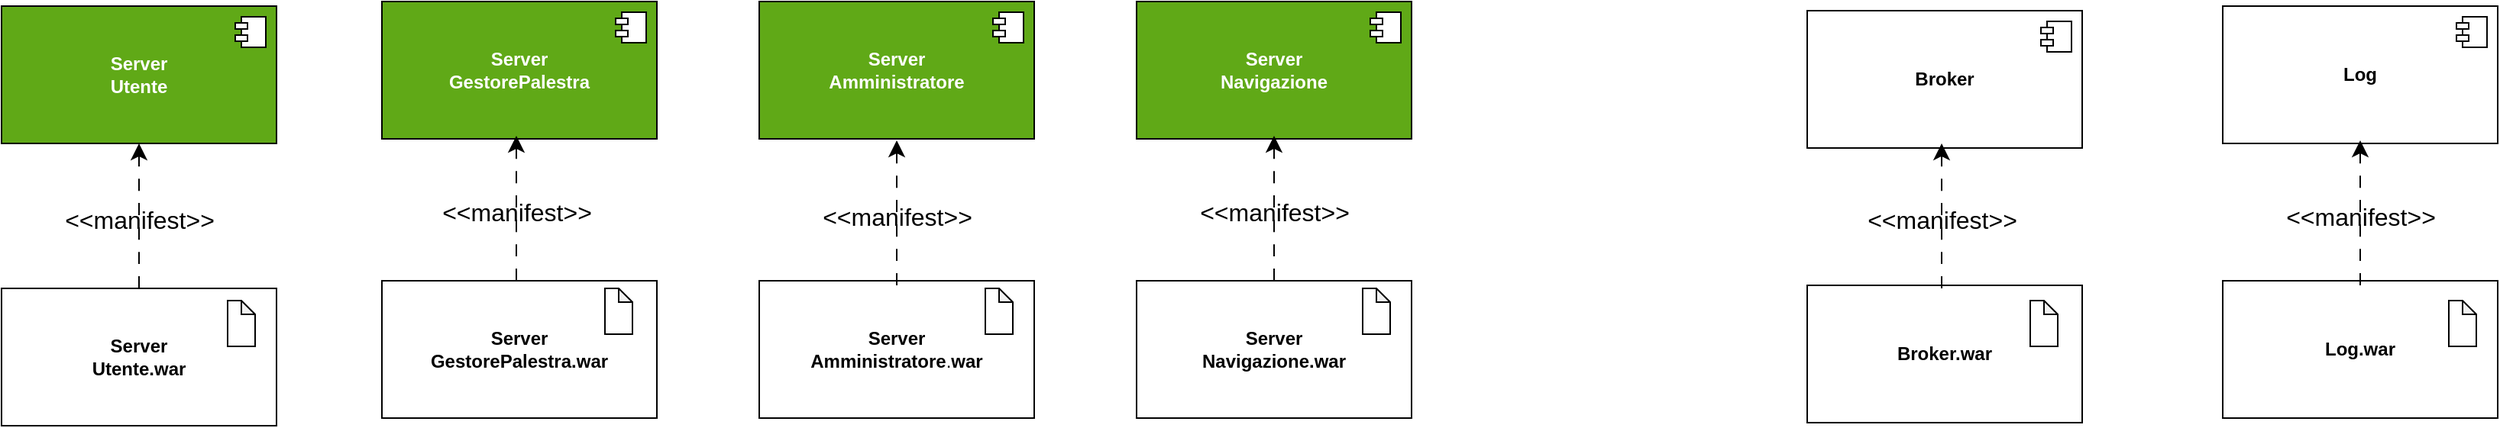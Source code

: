 <mxfile version="24.5.4" type="github">
  <diagram name="Pagina-1" id="Yk-heJ3Itw1lRSVEGU9b">
    <mxGraphModel dx="17" dy="-1546" grid="0" gridSize="10" guides="1" tooltips="1" connect="1" arrows="1" fold="1" page="0" pageScale="1" pageWidth="827" pageHeight="1169" math="0" shadow="0">
      <root>
        <mxCell id="0" />
        <mxCell id="1" parent="0" />
        <mxCell id="rcjAeCjAzwwMyP9Yz0Fa-5" value="&lt;b style=&quot;background-color: rgb(255, 255, 255);&quot;&gt;Log&lt;/b&gt;" style="html=1;dropTarget=0;whiteSpace=wrap;fillColor=#ffffff;" parent="1" vertex="1">
          <mxGeometry x="1890" y="2300" width="180" height="90" as="geometry" />
        </mxCell>
        <mxCell id="rcjAeCjAzwwMyP9Yz0Fa-6" value="" style="shape=module;jettyWidth=8;jettyHeight=4;fillColor=#FFFFFF;" parent="rcjAeCjAzwwMyP9Yz0Fa-5" vertex="1">
          <mxGeometry x="1" width="20" height="20" relative="1" as="geometry">
            <mxPoint x="-27" y="7" as="offset" />
          </mxGeometry>
        </mxCell>
        <mxCell id="rcjAeCjAzwwMyP9Yz0Fa-7" value="&lt;div&gt;&lt;font color=&quot;#ffffff&quot;&gt;&lt;b&gt;Server&lt;/b&gt;&lt;/font&gt;&lt;/div&gt;&lt;div&gt;&lt;font color=&quot;#ffffff&quot;&gt;&lt;b&gt;Amministratore&lt;br&gt;&lt;/b&gt;&lt;/font&gt;&lt;/div&gt;" style="html=1;dropTarget=0;whiteSpace=wrap;fillColor=#60A917;" parent="1" vertex="1">
          <mxGeometry x="932" y="2297" width="180" height="90" as="geometry" />
        </mxCell>
        <mxCell id="rcjAeCjAzwwMyP9Yz0Fa-8" value="" style="shape=module;jettyWidth=8;jettyHeight=4;fillColor=#FFFFFF;" parent="rcjAeCjAzwwMyP9Yz0Fa-7" vertex="1">
          <mxGeometry x="1" width="20" height="20" relative="1" as="geometry">
            <mxPoint x="-27" y="7" as="offset" />
          </mxGeometry>
        </mxCell>
        <mxCell id="rcjAeCjAzwwMyP9Yz0Fa-9" value="&lt;div&gt;&lt;font color=&quot;#ffffff&quot;&gt;&lt;b&gt;Server&lt;br&gt;Utente&lt;br&gt;&lt;/b&gt;&lt;/font&gt;&lt;/div&gt;" style="html=1;dropTarget=0;whiteSpace=wrap;fillColor=#60A917;" parent="1" vertex="1">
          <mxGeometry x="436" y="2300" width="180" height="90" as="geometry" />
        </mxCell>
        <mxCell id="rcjAeCjAzwwMyP9Yz0Fa-10" value="" style="shape=module;jettyWidth=8;jettyHeight=4;fillColor=#FFFFFF;" parent="rcjAeCjAzwwMyP9Yz0Fa-9" vertex="1">
          <mxGeometry x="1" width="20" height="20" relative="1" as="geometry">
            <mxPoint x="-27" y="7" as="offset" />
          </mxGeometry>
        </mxCell>
        <mxCell id="rcjAeCjAzwwMyP9Yz0Fa-11" value="&lt;div&gt;&lt;font color=&quot;#ffffff&quot;&gt;&lt;b&gt;Server&lt;/b&gt;&lt;/font&gt;&lt;/div&gt;&lt;div&gt;&lt;font color=&quot;#ffffff&quot;&gt;&lt;b&gt;Navigazione&lt;br&gt;&lt;/b&gt;&lt;/font&gt;&lt;/div&gt;" style="html=1;dropTarget=0;whiteSpace=wrap;fillColor=#60A917;" parent="1" vertex="1">
          <mxGeometry x="1179" y="2297" width="180" height="90" as="geometry" />
        </mxCell>
        <mxCell id="rcjAeCjAzwwMyP9Yz0Fa-12" value="" style="shape=module;jettyWidth=8;jettyHeight=4;fillColor=#FFFFFF;" parent="rcjAeCjAzwwMyP9Yz0Fa-11" vertex="1">
          <mxGeometry x="1" width="20" height="20" relative="1" as="geometry">
            <mxPoint x="-27" y="7" as="offset" />
          </mxGeometry>
        </mxCell>
        <mxCell id="rcjAeCjAzwwMyP9Yz0Fa-13" value="&lt;div&gt;&lt;font color=&quot;#ffffff&quot;&gt;&lt;b&gt;Server&lt;/b&gt;&lt;/font&gt;&lt;/div&gt;&lt;div&gt;&lt;font color=&quot;#ffffff&quot;&gt;&lt;b&gt;GestorePalestra&lt;br&gt;&lt;/b&gt;&lt;/font&gt;&lt;/div&gt;" style="html=1;dropTarget=0;whiteSpace=wrap;fillColor=#60A917;" parent="1" vertex="1">
          <mxGeometry x="685" y="2297" width="180" height="90" as="geometry" />
        </mxCell>
        <mxCell id="rcjAeCjAzwwMyP9Yz0Fa-14" value="" style="shape=module;jettyWidth=8;jettyHeight=4;fillColor=#FFFFFF;" parent="rcjAeCjAzwwMyP9Yz0Fa-13" vertex="1">
          <mxGeometry x="1" width="20" height="20" relative="1" as="geometry">
            <mxPoint x="-27" y="7" as="offset" />
          </mxGeometry>
        </mxCell>
        <mxCell id="rcjAeCjAzwwMyP9Yz0Fa-15" value="&lt;b&gt;Broker&lt;/b&gt;" style="html=1;dropTarget=0;whiteSpace=wrap;fillColor=#ffffff;" parent="1" vertex="1">
          <mxGeometry x="1618" y="2303" width="180" height="90" as="geometry" />
        </mxCell>
        <mxCell id="rcjAeCjAzwwMyP9Yz0Fa-16" value="" style="shape=module;jettyWidth=8;jettyHeight=4;fillColor=#FFFFFF;" parent="rcjAeCjAzwwMyP9Yz0Fa-15" vertex="1">
          <mxGeometry x="1" width="20" height="20" relative="1" as="geometry">
            <mxPoint x="-27" y="7" as="offset" />
          </mxGeometry>
        </mxCell>
        <mxCell id="rcjAeCjAzwwMyP9Yz0Fa-19" value="&lt;div&gt;&lt;b&gt;Server&lt;/b&gt;&lt;/div&gt;&lt;div&gt;&lt;b&gt;Amministratore&lt;/b&gt;.&lt;b&gt;war&lt;/b&gt;&lt;br&gt;&lt;/div&gt;" style="html=1;dropTarget=0;whiteSpace=wrap;fillColor=#ffffff;" parent="1" vertex="1">
          <mxGeometry x="932" y="2480" width="180" height="90" as="geometry" />
        </mxCell>
        <mxCell id="rcjAeCjAzwwMyP9Yz0Fa-31" style="edgeStyle=none;curved=1;rounded=0;orthogonalLoop=1;jettySize=auto;html=1;exitX=0.5;exitY=0;exitDx=0;exitDy=0;fontSize=12;startSize=8;endSize=8;dashed=1;dashPattern=8 8;" parent="1" source="rcjAeCjAzwwMyP9Yz0Fa-21" target="rcjAeCjAzwwMyP9Yz0Fa-9" edge="1">
          <mxGeometry relative="1" as="geometry" />
        </mxCell>
        <mxCell id="rcjAeCjAzwwMyP9Yz0Fa-21" value="&lt;div&gt;&lt;b&gt;Server&lt;br&gt;Utente&lt;/b&gt;&lt;b&gt;.war&lt;/b&gt;&lt;/div&gt;" style="html=1;dropTarget=0;whiteSpace=wrap;fillColor=#ffffff;" parent="1" vertex="1">
          <mxGeometry x="436" y="2485" width="180" height="90" as="geometry" />
        </mxCell>
        <mxCell id="rcjAeCjAzwwMyP9Yz0Fa-23" value="&lt;div&gt;&lt;b&gt;Server&lt;/b&gt;&lt;/div&gt;&lt;div&gt;&lt;b&gt;Navigazione.war&lt;br&gt;&lt;/b&gt;&lt;/div&gt;&lt;b&gt;&lt;/b&gt;" style="html=1;dropTarget=0;whiteSpace=wrap;fillColor=#ffffff;" parent="1" vertex="1">
          <mxGeometry x="1179" y="2480" width="180" height="90" as="geometry" />
        </mxCell>
        <mxCell id="rcjAeCjAzwwMyP9Yz0Fa-25" value="&lt;div&gt;&lt;b&gt;Server&lt;/b&gt;&lt;/div&gt;&lt;div&gt;&lt;b&gt;GestorePalestra.war&lt;br&gt;&lt;/b&gt;&lt;/div&gt;" style="html=1;dropTarget=0;whiteSpace=wrap;fillColor=#ffffff;" parent="1" vertex="1">
          <mxGeometry x="685" y="2480" width="180" height="90" as="geometry" />
        </mxCell>
        <mxCell id="rcjAeCjAzwwMyP9Yz0Fa-27" value="&lt;b style=&quot;background-color: rgb(255, 255, 255);&quot;&gt;Log.war&lt;/b&gt;" style="html=1;dropTarget=0;whiteSpace=wrap;fillColor=#ffffff;" parent="1" vertex="1">
          <mxGeometry x="1890" y="2480" width="180" height="90" as="geometry" />
        </mxCell>
        <mxCell id="rcjAeCjAzwwMyP9Yz0Fa-29" value="&lt;b&gt;Broker.war&lt;/b&gt;" style="html=1;dropTarget=0;whiteSpace=wrap;fillColor=#ffffff;" parent="1" vertex="1">
          <mxGeometry x="1618" y="2483" width="180" height="90" as="geometry" />
        </mxCell>
        <mxCell id="rcjAeCjAzwwMyP9Yz0Fa-32" value="&amp;lt;&amp;lt;manifest&amp;gt;&amp;gt;" style="text;html=1;align=center;verticalAlign=middle;resizable=0;points=[];autosize=1;strokeColor=none;fillColor=none;fontSize=16;" parent="1" vertex="1">
          <mxGeometry x="468" y="2424" width="116" height="31" as="geometry" />
        </mxCell>
        <mxCell id="rcjAeCjAzwwMyP9Yz0Fa-33" style="edgeStyle=none;curved=1;rounded=0;orthogonalLoop=1;jettySize=auto;html=1;exitX=0.5;exitY=0;exitDx=0;exitDy=0;fontSize=12;startSize=8;endSize=8;dashed=1;dashPattern=8 8;" parent="1" edge="1">
          <mxGeometry relative="1" as="geometry">
            <mxPoint x="773" y="2480" as="sourcePoint" />
            <mxPoint x="773" y="2385" as="targetPoint" />
          </mxGeometry>
        </mxCell>
        <mxCell id="rcjAeCjAzwwMyP9Yz0Fa-34" value="&amp;lt;&amp;lt;manifest&amp;gt;&amp;gt;" style="text;html=1;align=center;verticalAlign=middle;resizable=0;points=[];autosize=1;strokeColor=none;fillColor=none;fontSize=16;" parent="1" vertex="1">
          <mxGeometry x="715" y="2419" width="116" height="31" as="geometry" />
        </mxCell>
        <mxCell id="rcjAeCjAzwwMyP9Yz0Fa-35" style="edgeStyle=none;curved=1;rounded=0;orthogonalLoop=1;jettySize=auto;html=1;exitX=0.5;exitY=0;exitDx=0;exitDy=0;fontSize=12;startSize=8;endSize=8;dashed=1;dashPattern=8 8;" parent="1" edge="1">
          <mxGeometry relative="1" as="geometry">
            <mxPoint x="1022" y="2483" as="sourcePoint" />
            <mxPoint x="1022" y="2388" as="targetPoint" />
          </mxGeometry>
        </mxCell>
        <mxCell id="rcjAeCjAzwwMyP9Yz0Fa-36" value="&amp;lt;&amp;lt;manifest&amp;gt;&amp;gt;" style="text;html=1;align=center;verticalAlign=middle;resizable=0;points=[];autosize=1;strokeColor=none;fillColor=none;fontSize=16;" parent="1" vertex="1">
          <mxGeometry x="964" y="2422" width="116" height="31" as="geometry" />
        </mxCell>
        <mxCell id="rcjAeCjAzwwMyP9Yz0Fa-37" style="edgeStyle=none;curved=1;rounded=0;orthogonalLoop=1;jettySize=auto;html=1;exitX=0.5;exitY=0;exitDx=0;exitDy=0;fontSize=12;startSize=8;endSize=8;dashed=1;dashPattern=8 8;" parent="1" edge="1">
          <mxGeometry relative="1" as="geometry">
            <mxPoint x="1269" y="2480" as="sourcePoint" />
            <mxPoint x="1269" y="2385" as="targetPoint" />
          </mxGeometry>
        </mxCell>
        <mxCell id="rcjAeCjAzwwMyP9Yz0Fa-38" value="&amp;lt;&amp;lt;manifest&amp;gt;&amp;gt;" style="text;html=1;align=center;verticalAlign=middle;resizable=0;points=[];autosize=1;strokeColor=none;fillColor=none;fontSize=16;" parent="1" vertex="1">
          <mxGeometry x="1211" y="2419" width="116" height="31" as="geometry" />
        </mxCell>
        <mxCell id="rcjAeCjAzwwMyP9Yz0Fa-39" style="edgeStyle=none;curved=1;rounded=0;orthogonalLoop=1;jettySize=auto;html=1;exitX=0.5;exitY=0;exitDx=0;exitDy=0;fontSize=12;startSize=8;endSize=8;dashed=1;dashPattern=8 8;" parent="1" edge="1">
          <mxGeometry relative="1" as="geometry">
            <mxPoint x="1706" y="2485" as="sourcePoint" />
            <mxPoint x="1706" y="2390" as="targetPoint" />
          </mxGeometry>
        </mxCell>
        <mxCell id="rcjAeCjAzwwMyP9Yz0Fa-40" value="&amp;lt;&amp;lt;manifest&amp;gt;&amp;gt;" style="text;html=1;align=center;verticalAlign=middle;resizable=0;points=[];autosize=1;strokeColor=none;fillColor=none;fontSize=16;" parent="1" vertex="1">
          <mxGeometry x="1648" y="2424" width="116" height="31" as="geometry" />
        </mxCell>
        <mxCell id="rcjAeCjAzwwMyP9Yz0Fa-41" style="edgeStyle=none;curved=1;rounded=0;orthogonalLoop=1;jettySize=auto;html=1;exitX=0.5;exitY=0;exitDx=0;exitDy=0;fontSize=12;startSize=8;endSize=8;dashed=1;dashPattern=8 8;" parent="1" edge="1">
          <mxGeometry relative="1" as="geometry">
            <mxPoint x="1980" y="2483" as="sourcePoint" />
            <mxPoint x="1980" y="2388" as="targetPoint" />
          </mxGeometry>
        </mxCell>
        <mxCell id="rcjAeCjAzwwMyP9Yz0Fa-42" value="&amp;lt;&amp;lt;manifest&amp;gt;&amp;gt;" style="text;html=1;align=center;verticalAlign=middle;resizable=0;points=[];autosize=1;strokeColor=none;fillColor=none;fontSize=16;" parent="1" vertex="1">
          <mxGeometry x="1922" y="2422" width="116" height="31" as="geometry" />
        </mxCell>
        <mxCell id="tBGAgrqL5j2JbpozNAd9-1" value="" style="shape=note;whiteSpace=wrap;html=1;backgroundOutline=1;darkOpacity=0.05;size=9;" vertex="1" parent="1">
          <mxGeometry x="584" y="2493" width="18" height="30" as="geometry" />
        </mxCell>
        <mxCell id="tBGAgrqL5j2JbpozNAd9-2" value="" style="shape=note;whiteSpace=wrap;html=1;backgroundOutline=1;darkOpacity=0.05;size=9;" vertex="1" parent="1">
          <mxGeometry x="831" y="2485" width="18" height="30" as="geometry" />
        </mxCell>
        <mxCell id="tBGAgrqL5j2JbpozNAd9-3" value="" style="shape=note;whiteSpace=wrap;html=1;backgroundOutline=1;darkOpacity=0.05;size=9;" vertex="1" parent="1">
          <mxGeometry x="1080" y="2485" width="18" height="30" as="geometry" />
        </mxCell>
        <mxCell id="tBGAgrqL5j2JbpozNAd9-4" value="" style="shape=note;whiteSpace=wrap;html=1;backgroundOutline=1;darkOpacity=0.05;size=9;" vertex="1" parent="1">
          <mxGeometry x="1327" y="2485" width="18" height="30" as="geometry" />
        </mxCell>
        <mxCell id="tBGAgrqL5j2JbpozNAd9-5" value="" style="shape=note;whiteSpace=wrap;html=1;backgroundOutline=1;darkOpacity=0.05;size=9;" vertex="1" parent="1">
          <mxGeometry x="1764" y="2493" width="18" height="30" as="geometry" />
        </mxCell>
        <mxCell id="tBGAgrqL5j2JbpozNAd9-6" value="" style="shape=note;whiteSpace=wrap;html=1;backgroundOutline=1;darkOpacity=0.05;size=9;" vertex="1" parent="1">
          <mxGeometry x="2038" y="2493" width="18" height="30" as="geometry" />
        </mxCell>
      </root>
    </mxGraphModel>
  </diagram>
</mxfile>
